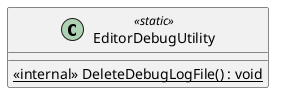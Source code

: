 @startuml
class EditorDebugUtility <<static>> {
    <<internal>> {static} DeleteDebugLogFile() : void
}
@enduml
